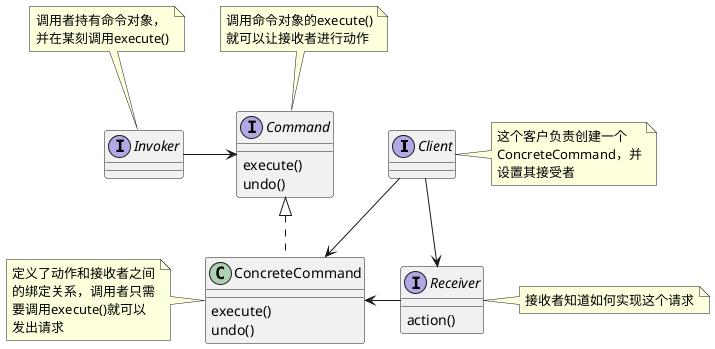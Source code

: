 @startuml
'https://plantuml.com/class-diagram

interface Client
interface Invoker
interface Command {
    execute()
    undo()
}
interface Receiver {
    action()
}
class ConcreteCommand {
    execute()
    undo()
}
Client --> Receiver
Client --> ConcreteCommand
ConcreteCommand <- Receiver
Command <|.. ConcreteCommand
Invoker -> Command

note right of Client
这个客户负责创建一个
ConcreteCommand，并
设置其接受者
end note

note top of Invoker
调用者持有命令对象，
并在某刻调用execute()
end note

note top of Command
调用命令对象的execute()
就可以让接收者进行动作
end note

note right of Receiver
接收者知道如何实现这个请求
end note

note left of ConcreteCommand
定义了动作和接收者之间
的绑定关系，调用者只需
要调用execute()就可以
发出请求
end note

@enduml